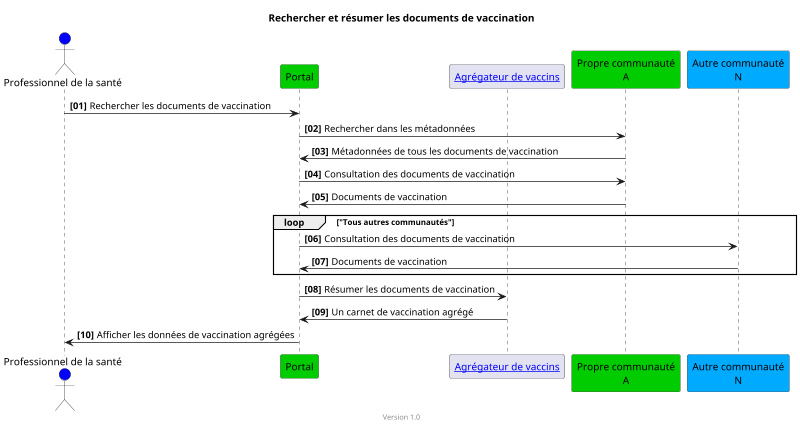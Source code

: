 @startuml
title Rechercher et résumer les documents de vaccination
footer Version 1.0
skinparam responseMessageBelowArrow true
scale max 800 width

actor "Professionnel de la santé" AS Docteur #blue
participant "Portal" #00CC00
participant "[[aggregator.html Agrégateur de vaccins]]" as aggr

participant "Propre communauté\nA" #00CC00

participant "Autre communauté\nN" #00aaff


autonumber "<b>[00]"
Docteur -> "Portal": Rechercher les documents de vaccination
"Portal" -> "Propre communauté\nA": Rechercher dans les métadonnées
"Propre communauté\nA" -> "Portal": Métadonnées de tous les documents de vaccination
"Portal" -> "Propre communauté\nA": Consultation des documents de vaccination
"Propre communauté\nA" -> "Portal": Documents de vaccination

loop "Tous autres communautés"
"Portal" -> "Autre communauté\nN": Consultation des documents de vaccination
"Autre communauté\nN" -> "Portal": Documents de vaccination
end

"Portal" -> aggr: Résumer les documents de vaccination
aggr ->  "Portal": Un carnet de vaccination agrégé
"Portal" -> Docteur: Afficher les données de vaccination agrégées

@enduml

